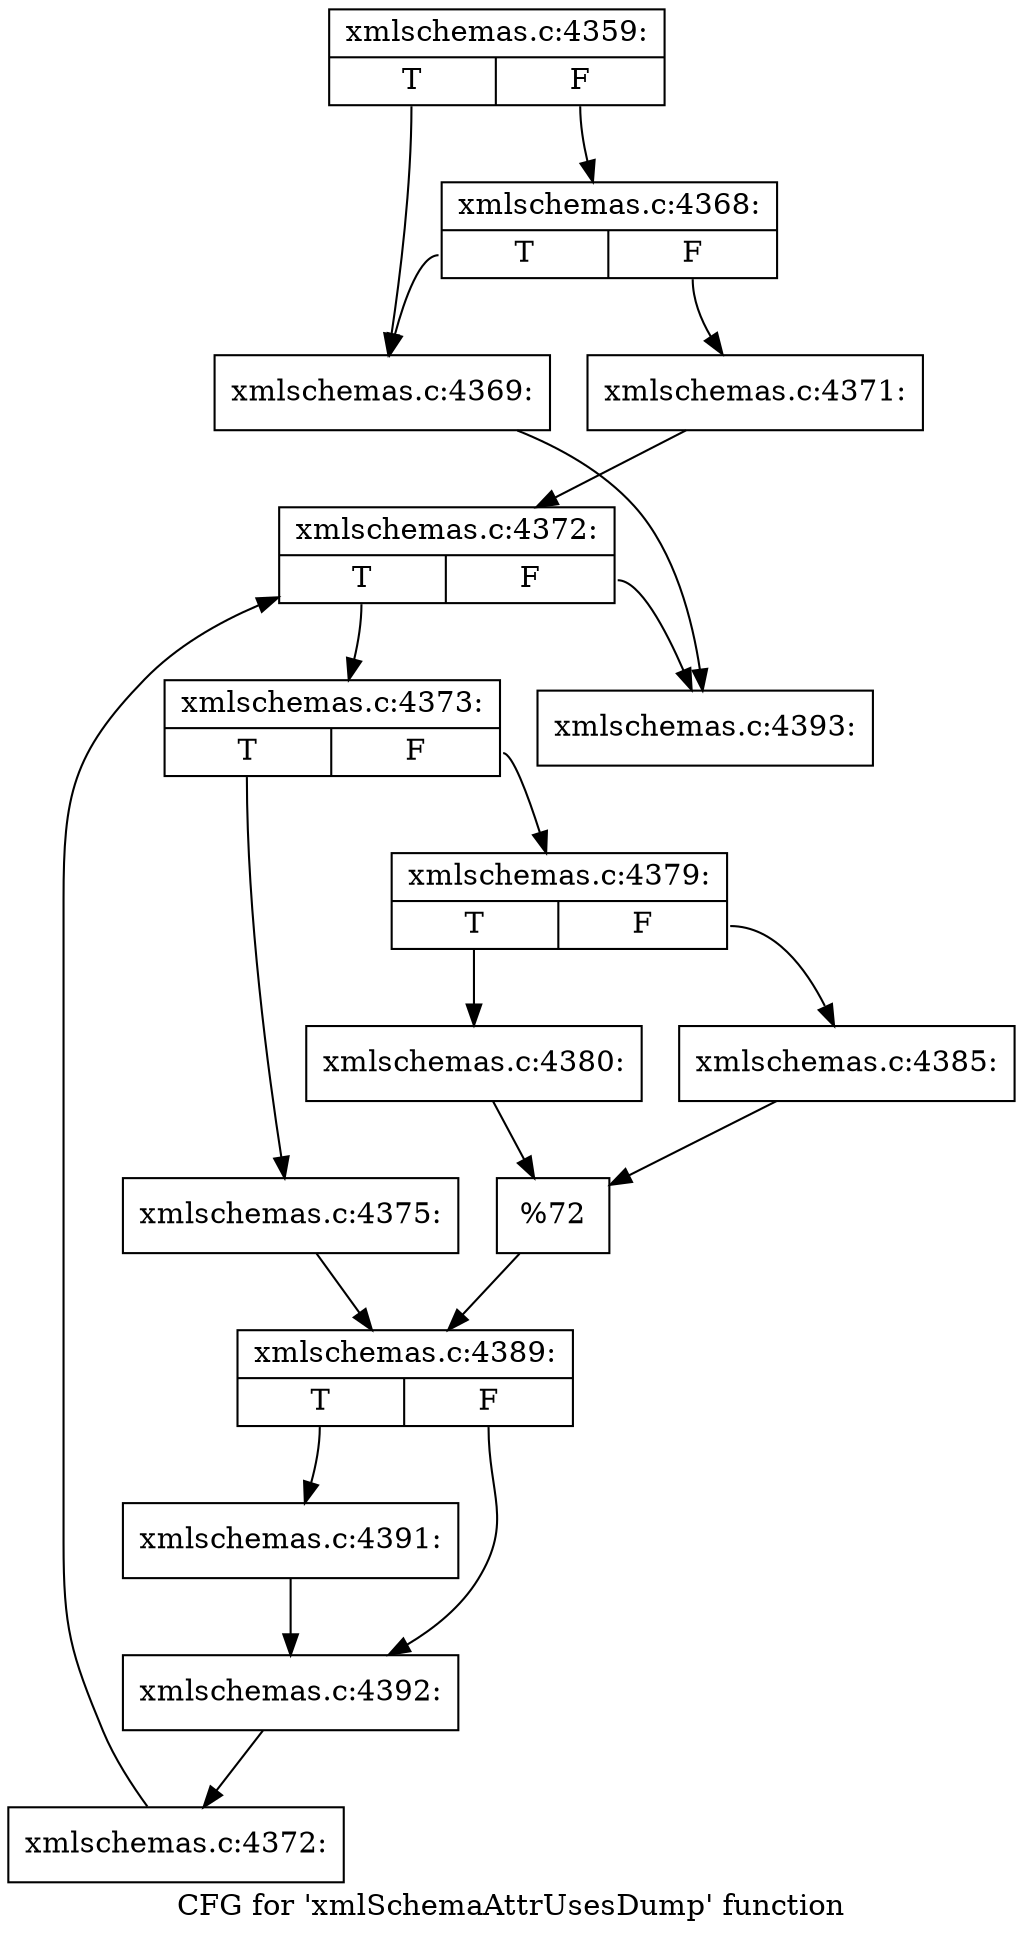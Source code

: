 digraph "CFG for 'xmlSchemaAttrUsesDump' function" {
	label="CFG for 'xmlSchemaAttrUsesDump' function";

	Node0x4b52ca0 [shape=record,label="{xmlschemas.c:4359:|{<s0>T|<s1>F}}"];
	Node0x4b52ca0:s0 -> Node0x4b56fa0;
	Node0x4b52ca0:s1 -> Node0x4b57040;
	Node0x4b57040 [shape=record,label="{xmlschemas.c:4368:|{<s0>T|<s1>F}}"];
	Node0x4b57040:s0 -> Node0x4b56fa0;
	Node0x4b57040:s1 -> Node0x4b56ff0;
	Node0x4b56fa0 [shape=record,label="{xmlschemas.c:4369:}"];
	Node0x4b56fa0 -> Node0x4b57a10;
	Node0x4b56ff0 [shape=record,label="{xmlschemas.c:4371:}"];
	Node0x4b56ff0 -> Node0x4b57bb0;
	Node0x4b57bb0 [shape=record,label="{xmlschemas.c:4372:|{<s0>T|<s1>F}}"];
	Node0x4b57bb0:s0 -> Node0x4b57e90;
	Node0x4b57bb0:s1 -> Node0x4b57a10;
	Node0x4b57e90 [shape=record,label="{xmlschemas.c:4373:|{<s0>T|<s1>F}}"];
	Node0x4b57e90:s0 -> Node0x4b58760;
	Node0x4b57e90:s1 -> Node0x4b58800;
	Node0x4b58760 [shape=record,label="{xmlschemas.c:4375:}"];
	Node0x4b58760 -> Node0x4b587b0;
	Node0x4b58800 [shape=record,label="{xmlschemas.c:4379:|{<s0>T|<s1>F}}"];
	Node0x4b58800:s0 -> Node0x4b59790;
	Node0x4b58800:s1 -> Node0x4b59830;
	Node0x4b59790 [shape=record,label="{xmlschemas.c:4380:}"];
	Node0x4b59790 -> Node0x4b597e0;
	Node0x4b59830 [shape=record,label="{xmlschemas.c:4385:}"];
	Node0x4b59830 -> Node0x4b597e0;
	Node0x4b597e0 [shape=record,label="{%72}"];
	Node0x4b597e0 -> Node0x4b587b0;
	Node0x4b587b0 [shape=record,label="{xmlschemas.c:4389:|{<s0>T|<s1>F}}"];
	Node0x4b587b0:s0 -> Node0x4b5b970;
	Node0x4b587b0:s1 -> Node0x4b5b9c0;
	Node0x4b5b970 [shape=record,label="{xmlschemas.c:4391:}"];
	Node0x4b5b970 -> Node0x4b5b9c0;
	Node0x4b5b9c0 [shape=record,label="{xmlschemas.c:4392:}"];
	Node0x4b5b9c0 -> Node0x4b57e00;
	Node0x4b57e00 [shape=record,label="{xmlschemas.c:4372:}"];
	Node0x4b57e00 -> Node0x4b57bb0;
	Node0x4b57a10 [shape=record,label="{xmlschemas.c:4393:}"];
}
